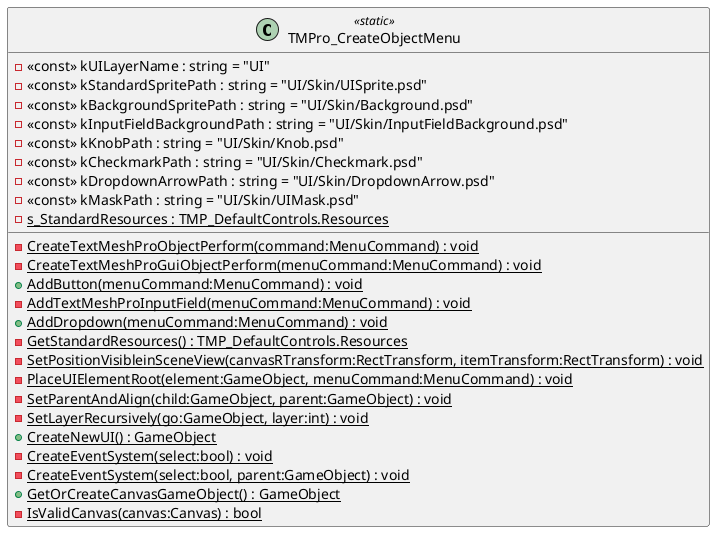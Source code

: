 @startuml
class TMPro_CreateObjectMenu <<static>> {
    {static} - CreateTextMeshProObjectPerform(command:MenuCommand) : void
    {static} - CreateTextMeshProGuiObjectPerform(menuCommand:MenuCommand) : void
    + {static} AddButton(menuCommand:MenuCommand) : void
    {static} - AddTextMeshProInputField(menuCommand:MenuCommand) : void
    + {static} AddDropdown(menuCommand:MenuCommand) : void
    - <<const>> kUILayerName : string = "UI"
    - <<const>> kStandardSpritePath : string = "UI/Skin/UISprite.psd"
    - <<const>> kBackgroundSpritePath : string = "UI/Skin/Background.psd"
    - <<const>> kInputFieldBackgroundPath : string = "UI/Skin/InputFieldBackground.psd"
    - <<const>> kKnobPath : string = "UI/Skin/Knob.psd"
    - <<const>> kCheckmarkPath : string = "UI/Skin/Checkmark.psd"
    - <<const>> kDropdownArrowPath : string = "UI/Skin/DropdownArrow.psd"
    - <<const>> kMaskPath : string = "UI/Skin/UIMask.psd"
    - {static} s_StandardResources : TMP_DefaultControls.Resources
    - {static} GetStandardResources() : TMP_DefaultControls.Resources
    - {static} SetPositionVisibleinSceneView(canvasRTransform:RectTransform, itemTransform:RectTransform) : void
    - {static} PlaceUIElementRoot(element:GameObject, menuCommand:MenuCommand) : void
    - {static} SetParentAndAlign(child:GameObject, parent:GameObject) : void
    - {static} SetLayerRecursively(go:GameObject, layer:int) : void
    + {static} CreateNewUI() : GameObject
    - {static} CreateEventSystem(select:bool) : void
    - {static} CreateEventSystem(select:bool, parent:GameObject) : void
    + {static} GetOrCreateCanvasGameObject() : GameObject
    {static} - IsValidCanvas(canvas:Canvas) : bool
}
@enduml

